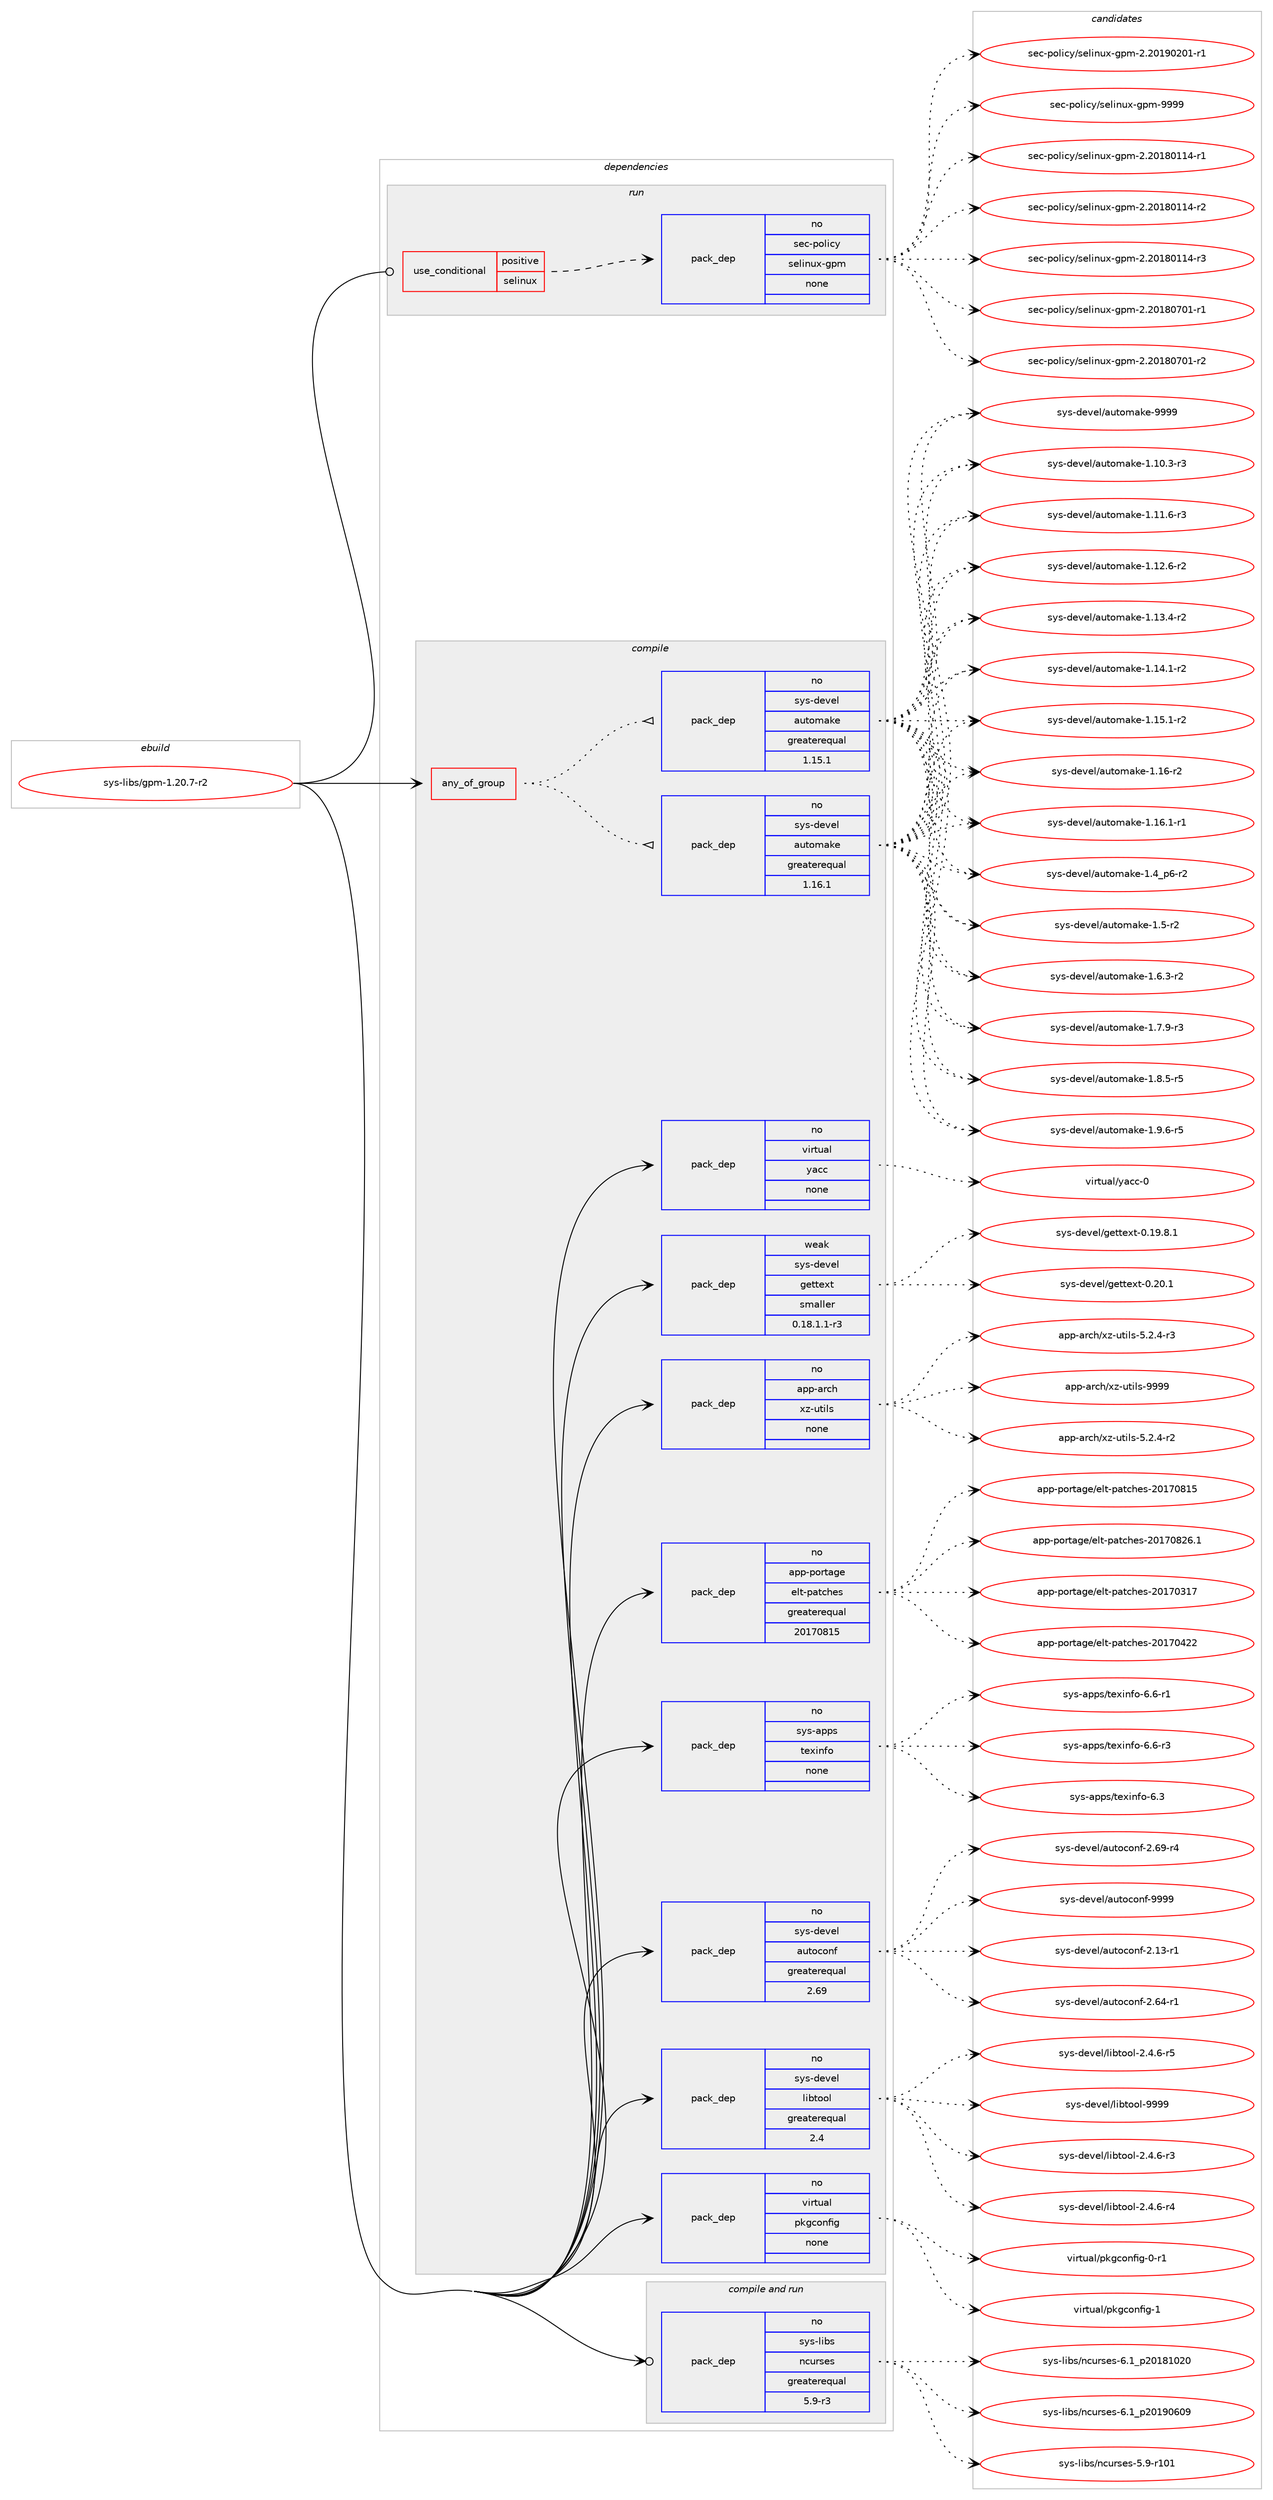 digraph prolog {

# *************
# Graph options
# *************

newrank=true;
concentrate=true;
compound=true;
graph [rankdir=LR,fontname=Helvetica,fontsize=10,ranksep=1.5];#, ranksep=2.5, nodesep=0.2];
edge  [arrowhead=vee];
node  [fontname=Helvetica,fontsize=10];

# **********
# The ebuild
# **********

subgraph cluster_leftcol {
color=gray;
rank=same;
label=<<i>ebuild</i>>;
id [label="sys-libs/gpm-1.20.7-r2", color=red, width=4, href="../sys-libs/gpm-1.20.7-r2.svg"];
}

# ****************
# The dependencies
# ****************

subgraph cluster_midcol {
color=gray;
label=<<i>dependencies</i>>;
subgraph cluster_compile {
fillcolor="#eeeeee";
style=filled;
label=<<i>compile</i>>;
subgraph any26 {
dependency1931 [label=<<TABLE BORDER="0" CELLBORDER="1" CELLSPACING="0" CELLPADDING="4"><TR><TD CELLPADDING="10">any_of_group</TD></TR></TABLE>>, shape=none, color=red];subgraph pack1428 {
dependency1932 [label=<<TABLE BORDER="0" CELLBORDER="1" CELLSPACING="0" CELLPADDING="4" WIDTH="220"><TR><TD ROWSPAN="6" CELLPADDING="30">pack_dep</TD></TR><TR><TD WIDTH="110">no</TD></TR><TR><TD>sys-devel</TD></TR><TR><TD>automake</TD></TR><TR><TD>greaterequal</TD></TR><TR><TD>1.16.1</TD></TR></TABLE>>, shape=none, color=blue];
}
dependency1931:e -> dependency1932:w [weight=20,style="dotted",arrowhead="oinv"];
subgraph pack1429 {
dependency1933 [label=<<TABLE BORDER="0" CELLBORDER="1" CELLSPACING="0" CELLPADDING="4" WIDTH="220"><TR><TD ROWSPAN="6" CELLPADDING="30">pack_dep</TD></TR><TR><TD WIDTH="110">no</TD></TR><TR><TD>sys-devel</TD></TR><TR><TD>automake</TD></TR><TR><TD>greaterequal</TD></TR><TR><TD>1.15.1</TD></TR></TABLE>>, shape=none, color=blue];
}
dependency1931:e -> dependency1933:w [weight=20,style="dotted",arrowhead="oinv"];
}
id:e -> dependency1931:w [weight=20,style="solid",arrowhead="vee"];
subgraph pack1430 {
dependency1934 [label=<<TABLE BORDER="0" CELLBORDER="1" CELLSPACING="0" CELLPADDING="4" WIDTH="220"><TR><TD ROWSPAN="6" CELLPADDING="30">pack_dep</TD></TR><TR><TD WIDTH="110">no</TD></TR><TR><TD>app-arch</TD></TR><TR><TD>xz-utils</TD></TR><TR><TD>none</TD></TR><TR><TD></TD></TR></TABLE>>, shape=none, color=blue];
}
id:e -> dependency1934:w [weight=20,style="solid",arrowhead="vee"];
subgraph pack1431 {
dependency1935 [label=<<TABLE BORDER="0" CELLBORDER="1" CELLSPACING="0" CELLPADDING="4" WIDTH="220"><TR><TD ROWSPAN="6" CELLPADDING="30">pack_dep</TD></TR><TR><TD WIDTH="110">no</TD></TR><TR><TD>app-portage</TD></TR><TR><TD>elt-patches</TD></TR><TR><TD>greaterequal</TD></TR><TR><TD>20170815</TD></TR></TABLE>>, shape=none, color=blue];
}
id:e -> dependency1935:w [weight=20,style="solid",arrowhead="vee"];
subgraph pack1432 {
dependency1936 [label=<<TABLE BORDER="0" CELLBORDER="1" CELLSPACING="0" CELLPADDING="4" WIDTH="220"><TR><TD ROWSPAN="6" CELLPADDING="30">pack_dep</TD></TR><TR><TD WIDTH="110">no</TD></TR><TR><TD>sys-apps</TD></TR><TR><TD>texinfo</TD></TR><TR><TD>none</TD></TR><TR><TD></TD></TR></TABLE>>, shape=none, color=blue];
}
id:e -> dependency1936:w [weight=20,style="solid",arrowhead="vee"];
subgraph pack1433 {
dependency1937 [label=<<TABLE BORDER="0" CELLBORDER="1" CELLSPACING="0" CELLPADDING="4" WIDTH="220"><TR><TD ROWSPAN="6" CELLPADDING="30">pack_dep</TD></TR><TR><TD WIDTH="110">no</TD></TR><TR><TD>sys-devel</TD></TR><TR><TD>autoconf</TD></TR><TR><TD>greaterequal</TD></TR><TR><TD>2.69</TD></TR></TABLE>>, shape=none, color=blue];
}
id:e -> dependency1937:w [weight=20,style="solid",arrowhead="vee"];
subgraph pack1434 {
dependency1938 [label=<<TABLE BORDER="0" CELLBORDER="1" CELLSPACING="0" CELLPADDING="4" WIDTH="220"><TR><TD ROWSPAN="6" CELLPADDING="30">pack_dep</TD></TR><TR><TD WIDTH="110">no</TD></TR><TR><TD>sys-devel</TD></TR><TR><TD>libtool</TD></TR><TR><TD>greaterequal</TD></TR><TR><TD>2.4</TD></TR></TABLE>>, shape=none, color=blue];
}
id:e -> dependency1938:w [weight=20,style="solid",arrowhead="vee"];
subgraph pack1435 {
dependency1939 [label=<<TABLE BORDER="0" CELLBORDER="1" CELLSPACING="0" CELLPADDING="4" WIDTH="220"><TR><TD ROWSPAN="6" CELLPADDING="30">pack_dep</TD></TR><TR><TD WIDTH="110">no</TD></TR><TR><TD>virtual</TD></TR><TR><TD>pkgconfig</TD></TR><TR><TD>none</TD></TR><TR><TD></TD></TR></TABLE>>, shape=none, color=blue];
}
id:e -> dependency1939:w [weight=20,style="solid",arrowhead="vee"];
subgraph pack1436 {
dependency1940 [label=<<TABLE BORDER="0" CELLBORDER="1" CELLSPACING="0" CELLPADDING="4" WIDTH="220"><TR><TD ROWSPAN="6" CELLPADDING="30">pack_dep</TD></TR><TR><TD WIDTH="110">no</TD></TR><TR><TD>virtual</TD></TR><TR><TD>yacc</TD></TR><TR><TD>none</TD></TR><TR><TD></TD></TR></TABLE>>, shape=none, color=blue];
}
id:e -> dependency1940:w [weight=20,style="solid",arrowhead="vee"];
subgraph pack1437 {
dependency1941 [label=<<TABLE BORDER="0" CELLBORDER="1" CELLSPACING="0" CELLPADDING="4" WIDTH="220"><TR><TD ROWSPAN="6" CELLPADDING="30">pack_dep</TD></TR><TR><TD WIDTH="110">weak</TD></TR><TR><TD>sys-devel</TD></TR><TR><TD>gettext</TD></TR><TR><TD>smaller</TD></TR><TR><TD>0.18.1.1-r3</TD></TR></TABLE>>, shape=none, color=blue];
}
id:e -> dependency1941:w [weight=20,style="solid",arrowhead="vee"];
}
subgraph cluster_compileandrun {
fillcolor="#eeeeee";
style=filled;
label=<<i>compile and run</i>>;
subgraph pack1438 {
dependency1942 [label=<<TABLE BORDER="0" CELLBORDER="1" CELLSPACING="0" CELLPADDING="4" WIDTH="220"><TR><TD ROWSPAN="6" CELLPADDING="30">pack_dep</TD></TR><TR><TD WIDTH="110">no</TD></TR><TR><TD>sys-libs</TD></TR><TR><TD>ncurses</TD></TR><TR><TD>greaterequal</TD></TR><TR><TD>5.9-r3</TD></TR></TABLE>>, shape=none, color=blue];
}
id:e -> dependency1942:w [weight=20,style="solid",arrowhead="odotvee"];
}
subgraph cluster_run {
fillcolor="#eeeeee";
style=filled;
label=<<i>run</i>>;
subgraph cond478 {
dependency1943 [label=<<TABLE BORDER="0" CELLBORDER="1" CELLSPACING="0" CELLPADDING="4"><TR><TD ROWSPAN="3" CELLPADDING="10">use_conditional</TD></TR><TR><TD>positive</TD></TR><TR><TD>selinux</TD></TR></TABLE>>, shape=none, color=red];
subgraph pack1439 {
dependency1944 [label=<<TABLE BORDER="0" CELLBORDER="1" CELLSPACING="0" CELLPADDING="4" WIDTH="220"><TR><TD ROWSPAN="6" CELLPADDING="30">pack_dep</TD></TR><TR><TD WIDTH="110">no</TD></TR><TR><TD>sec-policy</TD></TR><TR><TD>selinux-gpm</TD></TR><TR><TD>none</TD></TR><TR><TD></TD></TR></TABLE>>, shape=none, color=blue];
}
dependency1943:e -> dependency1944:w [weight=20,style="dashed",arrowhead="vee"];
}
id:e -> dependency1943:w [weight=20,style="solid",arrowhead="odot"];
}
}

# **************
# The candidates
# **************

subgraph cluster_choices {
rank=same;
color=gray;
label=<<i>candidates</i>>;

subgraph choice1428 {
color=black;
nodesep=1;
choice11512111545100101118101108479711711611110997107101454946494846514511451 [label="sys-devel/automake-1.10.3-r3", color=red, width=4,href="../sys-devel/automake-1.10.3-r3.svg"];
choice11512111545100101118101108479711711611110997107101454946494946544511451 [label="sys-devel/automake-1.11.6-r3", color=red, width=4,href="../sys-devel/automake-1.11.6-r3.svg"];
choice11512111545100101118101108479711711611110997107101454946495046544511450 [label="sys-devel/automake-1.12.6-r2", color=red, width=4,href="../sys-devel/automake-1.12.6-r2.svg"];
choice11512111545100101118101108479711711611110997107101454946495146524511450 [label="sys-devel/automake-1.13.4-r2", color=red, width=4,href="../sys-devel/automake-1.13.4-r2.svg"];
choice11512111545100101118101108479711711611110997107101454946495246494511450 [label="sys-devel/automake-1.14.1-r2", color=red, width=4,href="../sys-devel/automake-1.14.1-r2.svg"];
choice11512111545100101118101108479711711611110997107101454946495346494511450 [label="sys-devel/automake-1.15.1-r2", color=red, width=4,href="../sys-devel/automake-1.15.1-r2.svg"];
choice1151211154510010111810110847971171161111099710710145494649544511450 [label="sys-devel/automake-1.16-r2", color=red, width=4,href="../sys-devel/automake-1.16-r2.svg"];
choice11512111545100101118101108479711711611110997107101454946495446494511449 [label="sys-devel/automake-1.16.1-r1", color=red, width=4,href="../sys-devel/automake-1.16.1-r1.svg"];
choice115121115451001011181011084797117116111109971071014549465295112544511450 [label="sys-devel/automake-1.4_p6-r2", color=red, width=4,href="../sys-devel/automake-1.4_p6-r2.svg"];
choice11512111545100101118101108479711711611110997107101454946534511450 [label="sys-devel/automake-1.5-r2", color=red, width=4,href="../sys-devel/automake-1.5-r2.svg"];
choice115121115451001011181011084797117116111109971071014549465446514511450 [label="sys-devel/automake-1.6.3-r2", color=red, width=4,href="../sys-devel/automake-1.6.3-r2.svg"];
choice115121115451001011181011084797117116111109971071014549465546574511451 [label="sys-devel/automake-1.7.9-r3", color=red, width=4,href="../sys-devel/automake-1.7.9-r3.svg"];
choice115121115451001011181011084797117116111109971071014549465646534511453 [label="sys-devel/automake-1.8.5-r5", color=red, width=4,href="../sys-devel/automake-1.8.5-r5.svg"];
choice115121115451001011181011084797117116111109971071014549465746544511453 [label="sys-devel/automake-1.9.6-r5", color=red, width=4,href="../sys-devel/automake-1.9.6-r5.svg"];
choice115121115451001011181011084797117116111109971071014557575757 [label="sys-devel/automake-9999", color=red, width=4,href="../sys-devel/automake-9999.svg"];
dependency1932:e -> choice11512111545100101118101108479711711611110997107101454946494846514511451:w [style=dotted,weight="100"];
dependency1932:e -> choice11512111545100101118101108479711711611110997107101454946494946544511451:w [style=dotted,weight="100"];
dependency1932:e -> choice11512111545100101118101108479711711611110997107101454946495046544511450:w [style=dotted,weight="100"];
dependency1932:e -> choice11512111545100101118101108479711711611110997107101454946495146524511450:w [style=dotted,weight="100"];
dependency1932:e -> choice11512111545100101118101108479711711611110997107101454946495246494511450:w [style=dotted,weight="100"];
dependency1932:e -> choice11512111545100101118101108479711711611110997107101454946495346494511450:w [style=dotted,weight="100"];
dependency1932:e -> choice1151211154510010111810110847971171161111099710710145494649544511450:w [style=dotted,weight="100"];
dependency1932:e -> choice11512111545100101118101108479711711611110997107101454946495446494511449:w [style=dotted,weight="100"];
dependency1932:e -> choice115121115451001011181011084797117116111109971071014549465295112544511450:w [style=dotted,weight="100"];
dependency1932:e -> choice11512111545100101118101108479711711611110997107101454946534511450:w [style=dotted,weight="100"];
dependency1932:e -> choice115121115451001011181011084797117116111109971071014549465446514511450:w [style=dotted,weight="100"];
dependency1932:e -> choice115121115451001011181011084797117116111109971071014549465546574511451:w [style=dotted,weight="100"];
dependency1932:e -> choice115121115451001011181011084797117116111109971071014549465646534511453:w [style=dotted,weight="100"];
dependency1932:e -> choice115121115451001011181011084797117116111109971071014549465746544511453:w [style=dotted,weight="100"];
dependency1932:e -> choice115121115451001011181011084797117116111109971071014557575757:w [style=dotted,weight="100"];
}
subgraph choice1429 {
color=black;
nodesep=1;
choice11512111545100101118101108479711711611110997107101454946494846514511451 [label="sys-devel/automake-1.10.3-r3", color=red, width=4,href="../sys-devel/automake-1.10.3-r3.svg"];
choice11512111545100101118101108479711711611110997107101454946494946544511451 [label="sys-devel/automake-1.11.6-r3", color=red, width=4,href="../sys-devel/automake-1.11.6-r3.svg"];
choice11512111545100101118101108479711711611110997107101454946495046544511450 [label="sys-devel/automake-1.12.6-r2", color=red, width=4,href="../sys-devel/automake-1.12.6-r2.svg"];
choice11512111545100101118101108479711711611110997107101454946495146524511450 [label="sys-devel/automake-1.13.4-r2", color=red, width=4,href="../sys-devel/automake-1.13.4-r2.svg"];
choice11512111545100101118101108479711711611110997107101454946495246494511450 [label="sys-devel/automake-1.14.1-r2", color=red, width=4,href="../sys-devel/automake-1.14.1-r2.svg"];
choice11512111545100101118101108479711711611110997107101454946495346494511450 [label="sys-devel/automake-1.15.1-r2", color=red, width=4,href="../sys-devel/automake-1.15.1-r2.svg"];
choice1151211154510010111810110847971171161111099710710145494649544511450 [label="sys-devel/automake-1.16-r2", color=red, width=4,href="../sys-devel/automake-1.16-r2.svg"];
choice11512111545100101118101108479711711611110997107101454946495446494511449 [label="sys-devel/automake-1.16.1-r1", color=red, width=4,href="../sys-devel/automake-1.16.1-r1.svg"];
choice115121115451001011181011084797117116111109971071014549465295112544511450 [label="sys-devel/automake-1.4_p6-r2", color=red, width=4,href="../sys-devel/automake-1.4_p6-r2.svg"];
choice11512111545100101118101108479711711611110997107101454946534511450 [label="sys-devel/automake-1.5-r2", color=red, width=4,href="../sys-devel/automake-1.5-r2.svg"];
choice115121115451001011181011084797117116111109971071014549465446514511450 [label="sys-devel/automake-1.6.3-r2", color=red, width=4,href="../sys-devel/automake-1.6.3-r2.svg"];
choice115121115451001011181011084797117116111109971071014549465546574511451 [label="sys-devel/automake-1.7.9-r3", color=red, width=4,href="../sys-devel/automake-1.7.9-r3.svg"];
choice115121115451001011181011084797117116111109971071014549465646534511453 [label="sys-devel/automake-1.8.5-r5", color=red, width=4,href="../sys-devel/automake-1.8.5-r5.svg"];
choice115121115451001011181011084797117116111109971071014549465746544511453 [label="sys-devel/automake-1.9.6-r5", color=red, width=4,href="../sys-devel/automake-1.9.6-r5.svg"];
choice115121115451001011181011084797117116111109971071014557575757 [label="sys-devel/automake-9999", color=red, width=4,href="../sys-devel/automake-9999.svg"];
dependency1933:e -> choice11512111545100101118101108479711711611110997107101454946494846514511451:w [style=dotted,weight="100"];
dependency1933:e -> choice11512111545100101118101108479711711611110997107101454946494946544511451:w [style=dotted,weight="100"];
dependency1933:e -> choice11512111545100101118101108479711711611110997107101454946495046544511450:w [style=dotted,weight="100"];
dependency1933:e -> choice11512111545100101118101108479711711611110997107101454946495146524511450:w [style=dotted,weight="100"];
dependency1933:e -> choice11512111545100101118101108479711711611110997107101454946495246494511450:w [style=dotted,weight="100"];
dependency1933:e -> choice11512111545100101118101108479711711611110997107101454946495346494511450:w [style=dotted,weight="100"];
dependency1933:e -> choice1151211154510010111810110847971171161111099710710145494649544511450:w [style=dotted,weight="100"];
dependency1933:e -> choice11512111545100101118101108479711711611110997107101454946495446494511449:w [style=dotted,weight="100"];
dependency1933:e -> choice115121115451001011181011084797117116111109971071014549465295112544511450:w [style=dotted,weight="100"];
dependency1933:e -> choice11512111545100101118101108479711711611110997107101454946534511450:w [style=dotted,weight="100"];
dependency1933:e -> choice115121115451001011181011084797117116111109971071014549465446514511450:w [style=dotted,weight="100"];
dependency1933:e -> choice115121115451001011181011084797117116111109971071014549465546574511451:w [style=dotted,weight="100"];
dependency1933:e -> choice115121115451001011181011084797117116111109971071014549465646534511453:w [style=dotted,weight="100"];
dependency1933:e -> choice115121115451001011181011084797117116111109971071014549465746544511453:w [style=dotted,weight="100"];
dependency1933:e -> choice115121115451001011181011084797117116111109971071014557575757:w [style=dotted,weight="100"];
}
subgraph choice1430 {
color=black;
nodesep=1;
choice9711211245971149910447120122451171161051081154553465046524511450 [label="app-arch/xz-utils-5.2.4-r2", color=red, width=4,href="../app-arch/xz-utils-5.2.4-r2.svg"];
choice9711211245971149910447120122451171161051081154553465046524511451 [label="app-arch/xz-utils-5.2.4-r3", color=red, width=4,href="../app-arch/xz-utils-5.2.4-r3.svg"];
choice9711211245971149910447120122451171161051081154557575757 [label="app-arch/xz-utils-9999", color=red, width=4,href="../app-arch/xz-utils-9999.svg"];
dependency1934:e -> choice9711211245971149910447120122451171161051081154553465046524511450:w [style=dotted,weight="100"];
dependency1934:e -> choice9711211245971149910447120122451171161051081154553465046524511451:w [style=dotted,weight="100"];
dependency1934:e -> choice9711211245971149910447120122451171161051081154557575757:w [style=dotted,weight="100"];
}
subgraph choice1431 {
color=black;
nodesep=1;
choice97112112451121111141169710310147101108116451129711699104101115455048495548514955 [label="app-portage/elt-patches-20170317", color=red, width=4,href="../app-portage/elt-patches-20170317.svg"];
choice97112112451121111141169710310147101108116451129711699104101115455048495548525050 [label="app-portage/elt-patches-20170422", color=red, width=4,href="../app-portage/elt-patches-20170422.svg"];
choice97112112451121111141169710310147101108116451129711699104101115455048495548564953 [label="app-portage/elt-patches-20170815", color=red, width=4,href="../app-portage/elt-patches-20170815.svg"];
choice971121124511211111411697103101471011081164511297116991041011154550484955485650544649 [label="app-portage/elt-patches-20170826.1", color=red, width=4,href="../app-portage/elt-patches-20170826.1.svg"];
dependency1935:e -> choice97112112451121111141169710310147101108116451129711699104101115455048495548514955:w [style=dotted,weight="100"];
dependency1935:e -> choice97112112451121111141169710310147101108116451129711699104101115455048495548525050:w [style=dotted,weight="100"];
dependency1935:e -> choice97112112451121111141169710310147101108116451129711699104101115455048495548564953:w [style=dotted,weight="100"];
dependency1935:e -> choice971121124511211111411697103101471011081164511297116991041011154550484955485650544649:w [style=dotted,weight="100"];
}
subgraph choice1432 {
color=black;
nodesep=1;
choice11512111545971121121154711610112010511010211145544651 [label="sys-apps/texinfo-6.3", color=red, width=4,href="../sys-apps/texinfo-6.3.svg"];
choice115121115459711211211547116101120105110102111455446544511449 [label="sys-apps/texinfo-6.6-r1", color=red, width=4,href="../sys-apps/texinfo-6.6-r1.svg"];
choice115121115459711211211547116101120105110102111455446544511451 [label="sys-apps/texinfo-6.6-r3", color=red, width=4,href="../sys-apps/texinfo-6.6-r3.svg"];
dependency1936:e -> choice11512111545971121121154711610112010511010211145544651:w [style=dotted,weight="100"];
dependency1936:e -> choice115121115459711211211547116101120105110102111455446544511449:w [style=dotted,weight="100"];
dependency1936:e -> choice115121115459711211211547116101120105110102111455446544511451:w [style=dotted,weight="100"];
}
subgraph choice1433 {
color=black;
nodesep=1;
choice1151211154510010111810110847971171161119911111010245504649514511449 [label="sys-devel/autoconf-2.13-r1", color=red, width=4,href="../sys-devel/autoconf-2.13-r1.svg"];
choice1151211154510010111810110847971171161119911111010245504654524511449 [label="sys-devel/autoconf-2.64-r1", color=red, width=4,href="../sys-devel/autoconf-2.64-r1.svg"];
choice1151211154510010111810110847971171161119911111010245504654574511452 [label="sys-devel/autoconf-2.69-r4", color=red, width=4,href="../sys-devel/autoconf-2.69-r4.svg"];
choice115121115451001011181011084797117116111991111101024557575757 [label="sys-devel/autoconf-9999", color=red, width=4,href="../sys-devel/autoconf-9999.svg"];
dependency1937:e -> choice1151211154510010111810110847971171161119911111010245504649514511449:w [style=dotted,weight="100"];
dependency1937:e -> choice1151211154510010111810110847971171161119911111010245504654524511449:w [style=dotted,weight="100"];
dependency1937:e -> choice1151211154510010111810110847971171161119911111010245504654574511452:w [style=dotted,weight="100"];
dependency1937:e -> choice115121115451001011181011084797117116111991111101024557575757:w [style=dotted,weight="100"];
}
subgraph choice1434 {
color=black;
nodesep=1;
choice1151211154510010111810110847108105981161111111084550465246544511451 [label="sys-devel/libtool-2.4.6-r3", color=red, width=4,href="../sys-devel/libtool-2.4.6-r3.svg"];
choice1151211154510010111810110847108105981161111111084550465246544511452 [label="sys-devel/libtool-2.4.6-r4", color=red, width=4,href="../sys-devel/libtool-2.4.6-r4.svg"];
choice1151211154510010111810110847108105981161111111084550465246544511453 [label="sys-devel/libtool-2.4.6-r5", color=red, width=4,href="../sys-devel/libtool-2.4.6-r5.svg"];
choice1151211154510010111810110847108105981161111111084557575757 [label="sys-devel/libtool-9999", color=red, width=4,href="../sys-devel/libtool-9999.svg"];
dependency1938:e -> choice1151211154510010111810110847108105981161111111084550465246544511451:w [style=dotted,weight="100"];
dependency1938:e -> choice1151211154510010111810110847108105981161111111084550465246544511452:w [style=dotted,weight="100"];
dependency1938:e -> choice1151211154510010111810110847108105981161111111084550465246544511453:w [style=dotted,weight="100"];
dependency1938:e -> choice1151211154510010111810110847108105981161111111084557575757:w [style=dotted,weight="100"];
}
subgraph choice1435 {
color=black;
nodesep=1;
choice11810511411611797108471121071039911111010210510345484511449 [label="virtual/pkgconfig-0-r1", color=red, width=4,href="../virtual/pkgconfig-0-r1.svg"];
choice1181051141161179710847112107103991111101021051034549 [label="virtual/pkgconfig-1", color=red, width=4,href="../virtual/pkgconfig-1.svg"];
dependency1939:e -> choice11810511411611797108471121071039911111010210510345484511449:w [style=dotted,weight="100"];
dependency1939:e -> choice1181051141161179710847112107103991111101021051034549:w [style=dotted,weight="100"];
}
subgraph choice1436 {
color=black;
nodesep=1;
choice11810511411611797108471219799994548 [label="virtual/yacc-0", color=red, width=4,href="../virtual/yacc-0.svg"];
dependency1940:e -> choice11810511411611797108471219799994548:w [style=dotted,weight="100"];
}
subgraph choice1437 {
color=black;
nodesep=1;
choice1151211154510010111810110847103101116116101120116454846495746564649 [label="sys-devel/gettext-0.19.8.1", color=red, width=4,href="../sys-devel/gettext-0.19.8.1.svg"];
choice115121115451001011181011084710310111611610112011645484650484649 [label="sys-devel/gettext-0.20.1", color=red, width=4,href="../sys-devel/gettext-0.20.1.svg"];
dependency1941:e -> choice1151211154510010111810110847103101116116101120116454846495746564649:w [style=dotted,weight="100"];
dependency1941:e -> choice115121115451001011181011084710310111611610112011645484650484649:w [style=dotted,weight="100"];
}
subgraph choice1438 {
color=black;
nodesep=1;
choice115121115451081059811547110991171141151011154553465745114494849 [label="sys-libs/ncurses-5.9-r101", color=red, width=4,href="../sys-libs/ncurses-5.9-r101.svg"];
choice1151211154510810598115471109911711411510111545544649951125048495649485048 [label="sys-libs/ncurses-6.1_p20181020", color=red, width=4,href="../sys-libs/ncurses-6.1_p20181020.svg"];
choice1151211154510810598115471109911711411510111545544649951125048495748544857 [label="sys-libs/ncurses-6.1_p20190609", color=red, width=4,href="../sys-libs/ncurses-6.1_p20190609.svg"];
dependency1942:e -> choice115121115451081059811547110991171141151011154553465745114494849:w [style=dotted,weight="100"];
dependency1942:e -> choice1151211154510810598115471109911711411510111545544649951125048495649485048:w [style=dotted,weight="100"];
dependency1942:e -> choice1151211154510810598115471109911711411510111545544649951125048495748544857:w [style=dotted,weight="100"];
}
subgraph choice1439 {
color=black;
nodesep=1;
choice115101994511211110810599121471151011081051101171204510311210945504650484956484949524511449 [label="sec-policy/selinux-gpm-2.20180114-r1", color=red, width=4,href="../sec-policy/selinux-gpm-2.20180114-r1.svg"];
choice115101994511211110810599121471151011081051101171204510311210945504650484956484949524511450 [label="sec-policy/selinux-gpm-2.20180114-r2", color=red, width=4,href="../sec-policy/selinux-gpm-2.20180114-r2.svg"];
choice115101994511211110810599121471151011081051101171204510311210945504650484956484949524511451 [label="sec-policy/selinux-gpm-2.20180114-r3", color=red, width=4,href="../sec-policy/selinux-gpm-2.20180114-r3.svg"];
choice115101994511211110810599121471151011081051101171204510311210945504650484956485548494511449 [label="sec-policy/selinux-gpm-2.20180701-r1", color=red, width=4,href="../sec-policy/selinux-gpm-2.20180701-r1.svg"];
choice115101994511211110810599121471151011081051101171204510311210945504650484956485548494511450 [label="sec-policy/selinux-gpm-2.20180701-r2", color=red, width=4,href="../sec-policy/selinux-gpm-2.20180701-r2.svg"];
choice115101994511211110810599121471151011081051101171204510311210945504650484957485048494511449 [label="sec-policy/selinux-gpm-2.20190201-r1", color=red, width=4,href="../sec-policy/selinux-gpm-2.20190201-r1.svg"];
choice11510199451121111081059912147115101108105110117120451031121094557575757 [label="sec-policy/selinux-gpm-9999", color=red, width=4,href="../sec-policy/selinux-gpm-9999.svg"];
dependency1944:e -> choice115101994511211110810599121471151011081051101171204510311210945504650484956484949524511449:w [style=dotted,weight="100"];
dependency1944:e -> choice115101994511211110810599121471151011081051101171204510311210945504650484956484949524511450:w [style=dotted,weight="100"];
dependency1944:e -> choice115101994511211110810599121471151011081051101171204510311210945504650484956484949524511451:w [style=dotted,weight="100"];
dependency1944:e -> choice115101994511211110810599121471151011081051101171204510311210945504650484956485548494511449:w [style=dotted,weight="100"];
dependency1944:e -> choice115101994511211110810599121471151011081051101171204510311210945504650484956485548494511450:w [style=dotted,weight="100"];
dependency1944:e -> choice115101994511211110810599121471151011081051101171204510311210945504650484957485048494511449:w [style=dotted,weight="100"];
dependency1944:e -> choice11510199451121111081059912147115101108105110117120451031121094557575757:w [style=dotted,weight="100"];
}
}

}
